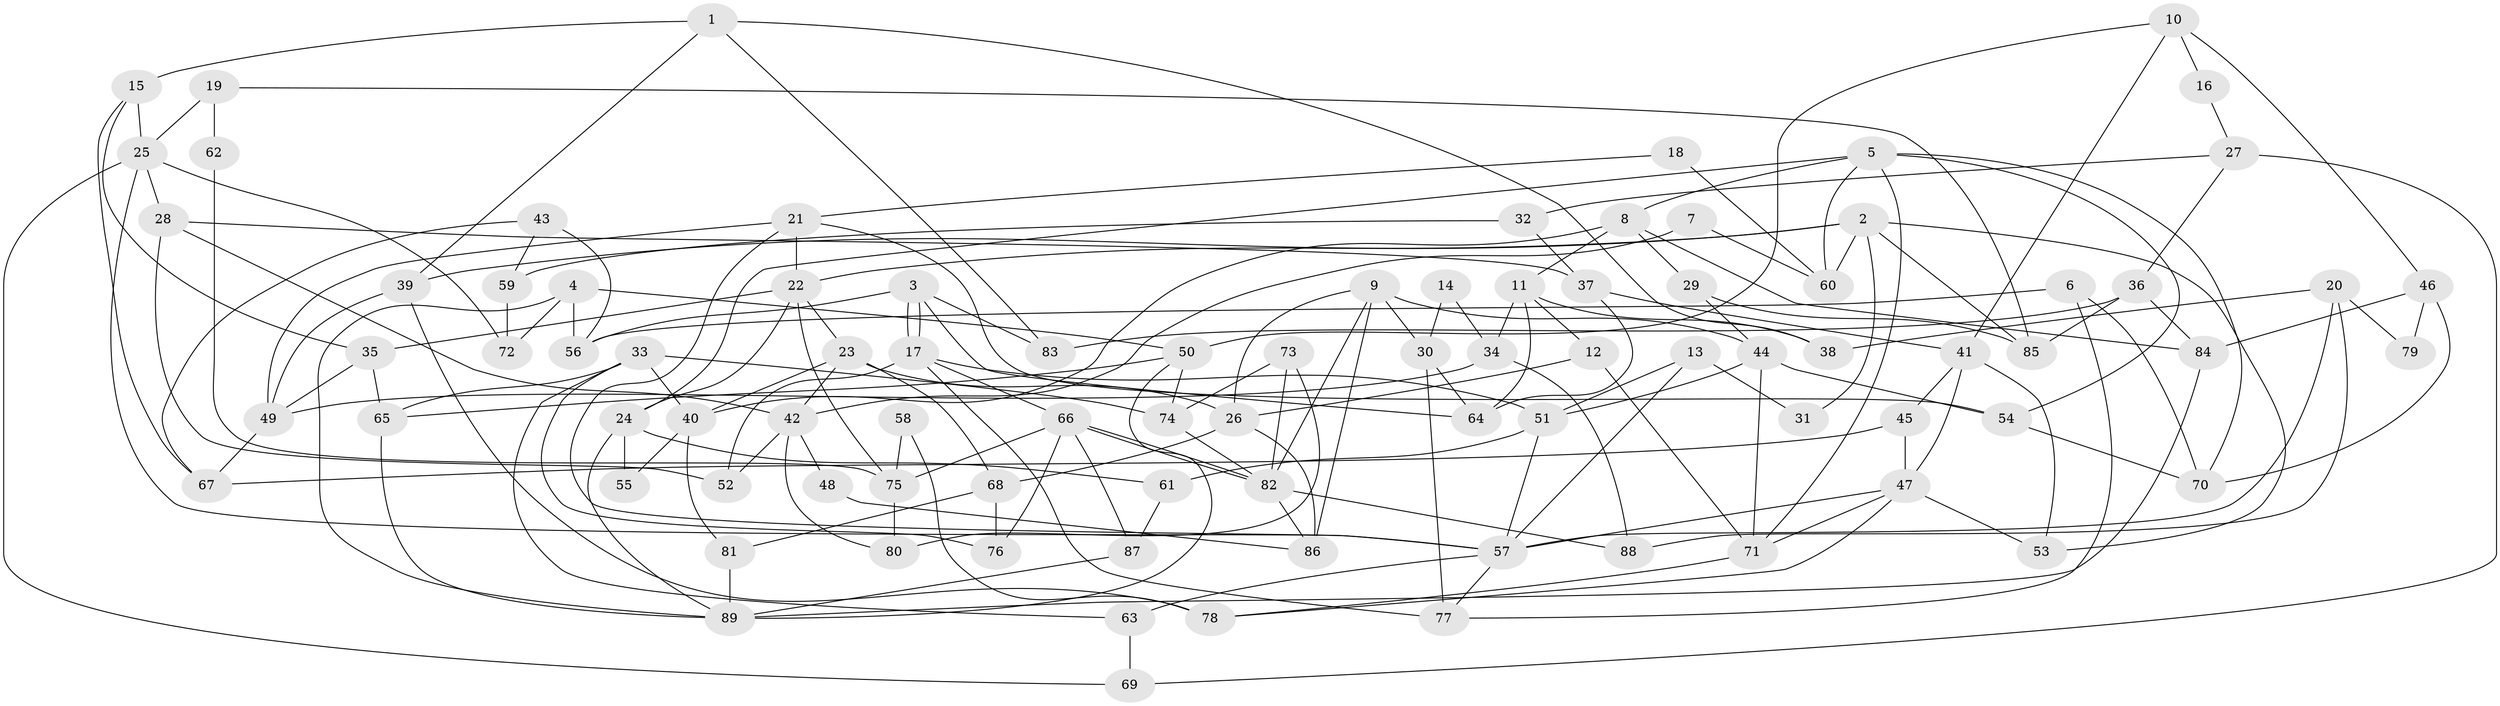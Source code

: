 // Generated by graph-tools (version 1.1) at 2025/36/03/09/25 02:36:05]
// undirected, 89 vertices, 178 edges
graph export_dot {
graph [start="1"]
  node [color=gray90,style=filled];
  1;
  2;
  3;
  4;
  5;
  6;
  7;
  8;
  9;
  10;
  11;
  12;
  13;
  14;
  15;
  16;
  17;
  18;
  19;
  20;
  21;
  22;
  23;
  24;
  25;
  26;
  27;
  28;
  29;
  30;
  31;
  32;
  33;
  34;
  35;
  36;
  37;
  38;
  39;
  40;
  41;
  42;
  43;
  44;
  45;
  46;
  47;
  48;
  49;
  50;
  51;
  52;
  53;
  54;
  55;
  56;
  57;
  58;
  59;
  60;
  61;
  62;
  63;
  64;
  65;
  66;
  67;
  68;
  69;
  70;
  71;
  72;
  73;
  74;
  75;
  76;
  77;
  78;
  79;
  80;
  81;
  82;
  83;
  84;
  85;
  86;
  87;
  88;
  89;
  1 -- 39;
  1 -- 15;
  1 -- 38;
  1 -- 83;
  2 -- 22;
  2 -- 85;
  2 -- 31;
  2 -- 39;
  2 -- 53;
  2 -- 60;
  3 -- 56;
  3 -- 17;
  3 -- 17;
  3 -- 64;
  3 -- 83;
  4 -- 89;
  4 -- 50;
  4 -- 56;
  4 -- 72;
  5 -- 8;
  5 -- 71;
  5 -- 24;
  5 -- 54;
  5 -- 60;
  5 -- 70;
  6 -- 77;
  6 -- 70;
  6 -- 56;
  7 -- 60;
  7 -- 42;
  8 -- 11;
  8 -- 40;
  8 -- 29;
  8 -- 84;
  9 -- 44;
  9 -- 86;
  9 -- 26;
  9 -- 30;
  9 -- 82;
  10 -- 41;
  10 -- 50;
  10 -- 16;
  10 -- 46;
  11 -- 38;
  11 -- 64;
  11 -- 12;
  11 -- 34;
  12 -- 26;
  12 -- 71;
  13 -- 57;
  13 -- 51;
  13 -- 31;
  14 -- 34;
  14 -- 30;
  15 -- 35;
  15 -- 25;
  15 -- 67;
  16 -- 27;
  17 -- 66;
  17 -- 51;
  17 -- 52;
  17 -- 77;
  18 -- 60;
  18 -- 21;
  19 -- 85;
  19 -- 25;
  19 -- 62;
  20 -- 57;
  20 -- 88;
  20 -- 38;
  20 -- 79;
  21 -- 49;
  21 -- 57;
  21 -- 22;
  21 -- 54;
  22 -- 24;
  22 -- 23;
  22 -- 35;
  22 -- 75;
  23 -- 68;
  23 -- 26;
  23 -- 40;
  23 -- 42;
  24 -- 89;
  24 -- 55;
  24 -- 61;
  25 -- 28;
  25 -- 72;
  25 -- 57;
  25 -- 69;
  26 -- 68;
  26 -- 86;
  27 -- 69;
  27 -- 36;
  27 -- 32;
  28 -- 42;
  28 -- 52;
  28 -- 37;
  29 -- 44;
  29 -- 85;
  30 -- 64;
  30 -- 77;
  32 -- 37;
  32 -- 59;
  33 -- 74;
  33 -- 65;
  33 -- 40;
  33 -- 63;
  33 -- 76;
  34 -- 49;
  34 -- 88;
  35 -- 49;
  35 -- 65;
  36 -- 84;
  36 -- 83;
  36 -- 85;
  37 -- 41;
  37 -- 64;
  39 -- 78;
  39 -- 49;
  40 -- 55;
  40 -- 81;
  41 -- 47;
  41 -- 53;
  41 -- 45;
  42 -- 80;
  42 -- 48;
  42 -- 52;
  43 -- 56;
  43 -- 67;
  43 -- 59;
  44 -- 54;
  44 -- 51;
  44 -- 71;
  45 -- 47;
  45 -- 67;
  46 -- 70;
  46 -- 79;
  46 -- 84;
  47 -- 57;
  47 -- 71;
  47 -- 53;
  47 -- 78;
  48 -- 86;
  49 -- 67;
  50 -- 65;
  50 -- 89;
  50 -- 74;
  51 -- 57;
  51 -- 61;
  54 -- 70;
  57 -- 77;
  57 -- 63;
  58 -- 78;
  58 -- 75;
  59 -- 72;
  61 -- 87;
  62 -- 75;
  63 -- 69;
  65 -- 89;
  66 -- 76;
  66 -- 82;
  66 -- 82;
  66 -- 75;
  66 -- 87;
  68 -- 81;
  68 -- 76;
  71 -- 78;
  73 -- 74;
  73 -- 82;
  73 -- 80;
  74 -- 82;
  75 -- 80;
  81 -- 89;
  82 -- 86;
  82 -- 88;
  84 -- 89;
  87 -- 89;
}
